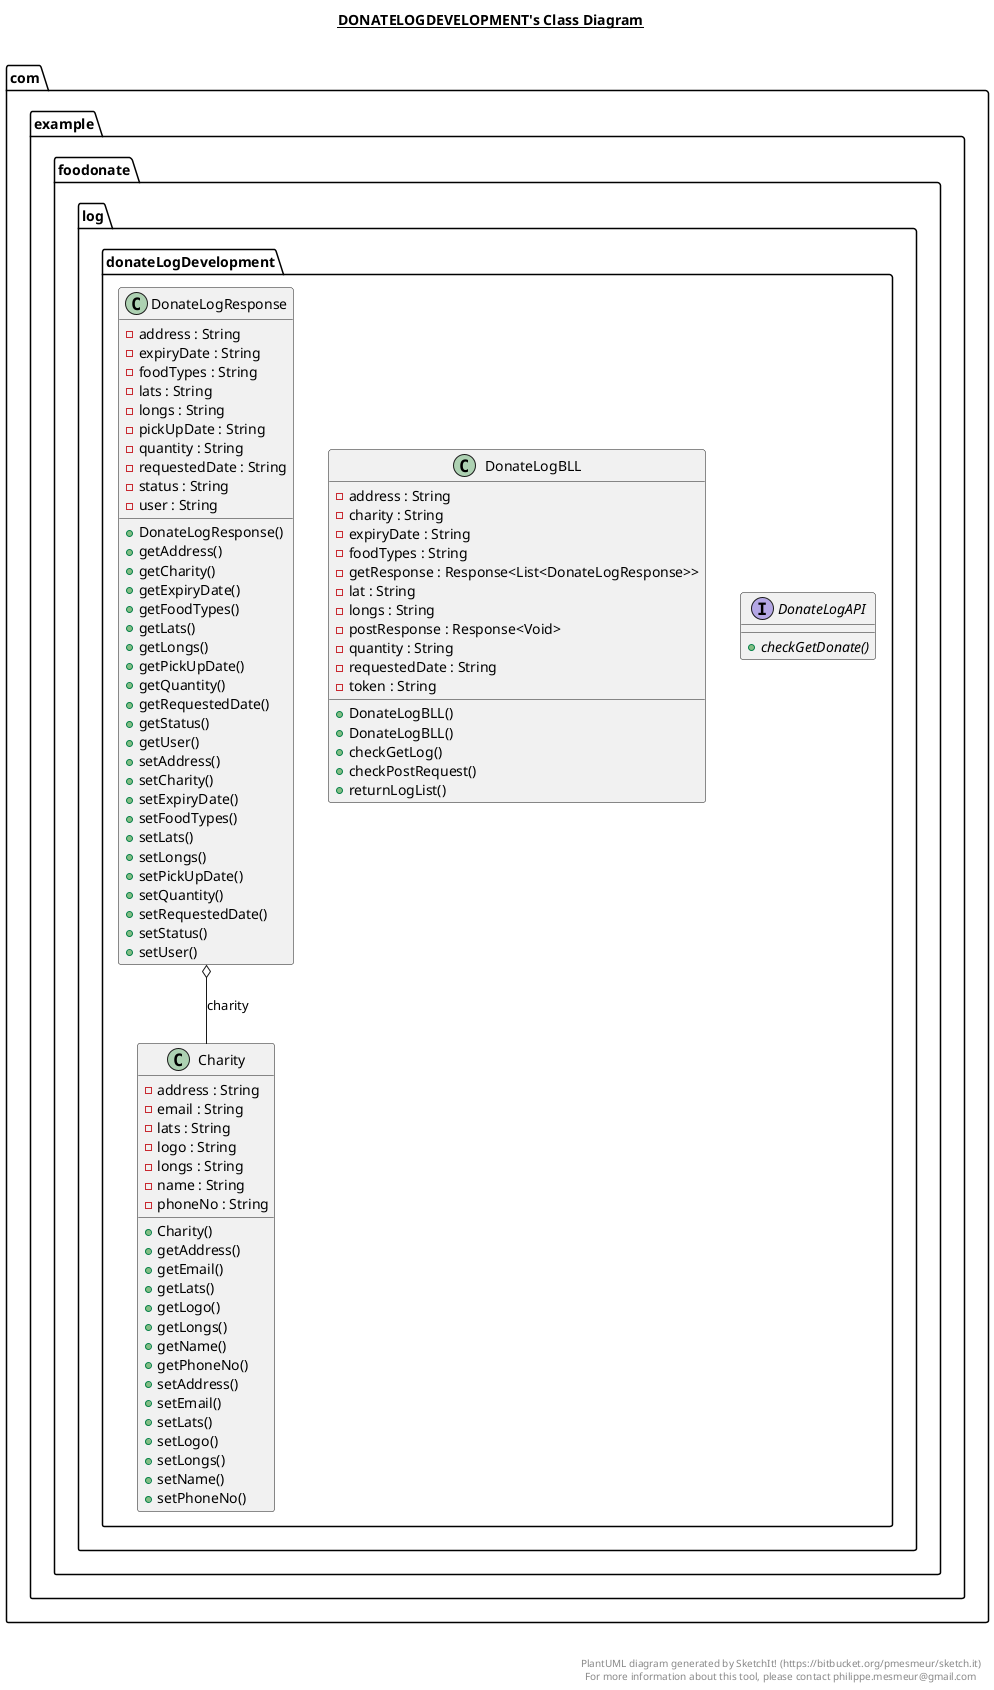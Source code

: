 @startuml

title __DONATELOGDEVELOPMENT's Class Diagram__\n

  namespace com.example.foodonate {
    namespace log {
      namespace donateLogDevelopment {
        class com.example.foodonate.log.donateLogDevelopment.Charity {
            - address : String
            - email : String
            - lats : String
            - logo : String
            - longs : String
            - name : String
            - phoneNo : String
            + Charity()
            + getAddress()
            + getEmail()
            + getLats()
            + getLogo()
            + getLongs()
            + getName()
            + getPhoneNo()
            + setAddress()
            + setEmail()
            + setLats()
            + setLogo()
            + setLongs()
            + setName()
            + setPhoneNo()
        }
      }
    }
  }
  

  namespace com.example.foodonate {
    namespace log {
      namespace donateLogDevelopment {
        interface com.example.foodonate.log.donateLogDevelopment.DonateLogAPI {
            {abstract} + checkGetDonate()
        }
      }
    }
  }
  

  namespace com.example.foodonate {
    namespace log {
      namespace donateLogDevelopment {
        class com.example.foodonate.log.donateLogDevelopment.DonateLogBLL {
            - address : String
            - charity : String
            - expiryDate : String
            - foodTypes : String
            - getResponse : Response<List<DonateLogResponse>>
            - lat : String
            - longs : String
            - postResponse : Response<Void>
            - quantity : String
            - requestedDate : String
            - token : String
            + DonateLogBLL()
            + DonateLogBLL()
            + checkGetLog()
            + checkPostRequest()
            + returnLogList()
        }
      }
    }
  }
  

  namespace com.example.foodonate {
    namespace log {
      namespace donateLogDevelopment {
        class com.example.foodonate.log.donateLogDevelopment.DonateLogResponse {
            - address : String
            - expiryDate : String
            - foodTypes : String
            - lats : String
            - longs : String
            - pickUpDate : String
            - quantity : String
            - requestedDate : String
            - status : String
            - user : String
            + DonateLogResponse()
            + getAddress()
            + getCharity()
            + getExpiryDate()
            + getFoodTypes()
            + getLats()
            + getLongs()
            + getPickUpDate()
            + getQuantity()
            + getRequestedDate()
            + getStatus()
            + getUser()
            + setAddress()
            + setCharity()
            + setExpiryDate()
            + setFoodTypes()
            + setLats()
            + setLongs()
            + setPickUpDate()
            + setQuantity()
            + setRequestedDate()
            + setStatus()
            + setUser()
        }
      }
    }
  }
  

  com.example.foodonate.log.donateLogDevelopment.DonateLogResponse o-- com.example.foodonate.log.donateLogDevelopment.Charity : charity


right footer


PlantUML diagram generated by SketchIt! (https://bitbucket.org/pmesmeur/sketch.it)
For more information about this tool, please contact philippe.mesmeur@gmail.com
endfooter

@enduml
